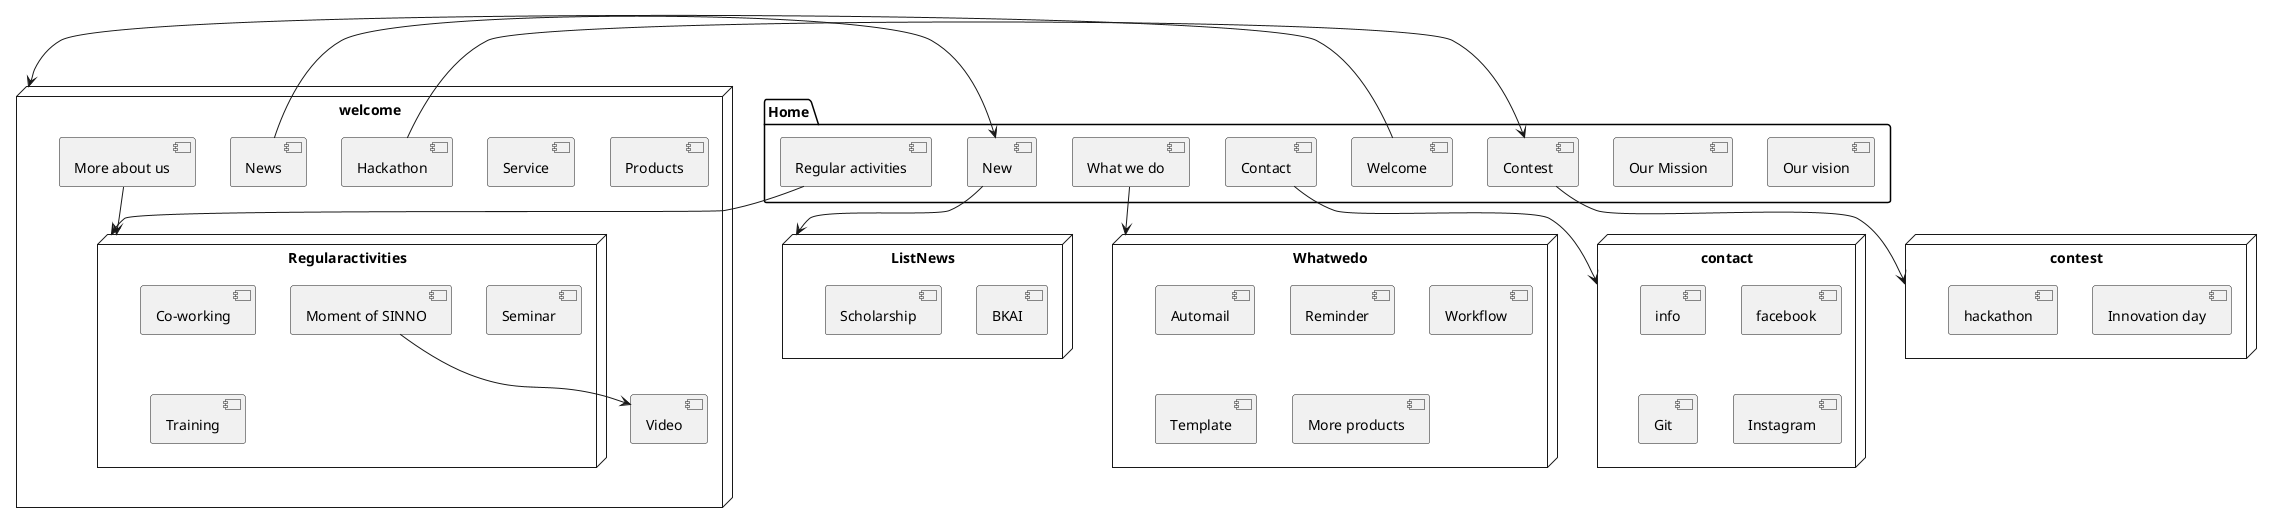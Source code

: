 @startuml
package "Home"{
    [Our vision]
    [Our Mission]
    [New]
    [Welcome]
    [What we do]
    [Regular activities]
    [Contact]
    [Contest]
}
node "welcome"{
    [Products]
    [Service]
    [Hackathon] --> [Contest]
    [News] --> [New]
    [More about us] --> [Regularactivities]
    [Video]
}
node "Whatwedo"{
    [Automail]
    [Reminder]
    [Workflow]
    [Template]
    [More products]
}
node "contest"{
    [Innovation day]
    [hackathon]
}
node "Regularactivities"{
    [Co-working]
    [Seminar]
    [Training]
    [Moment of SINNO] --> [Video]
}
node "ListNews"{
    [BKAI]
    [Scholarship]
}
node "contact"{
    [info]
    [facebook]
    [Git]
    [Instagram]
}
[Welcome] --> welcome
[What we do] --> Whatwedo
[Contest] --> contest
[Regular activities] --> Regularactivities
[New] --> ListNews
[Contact] --> contact
@enduml